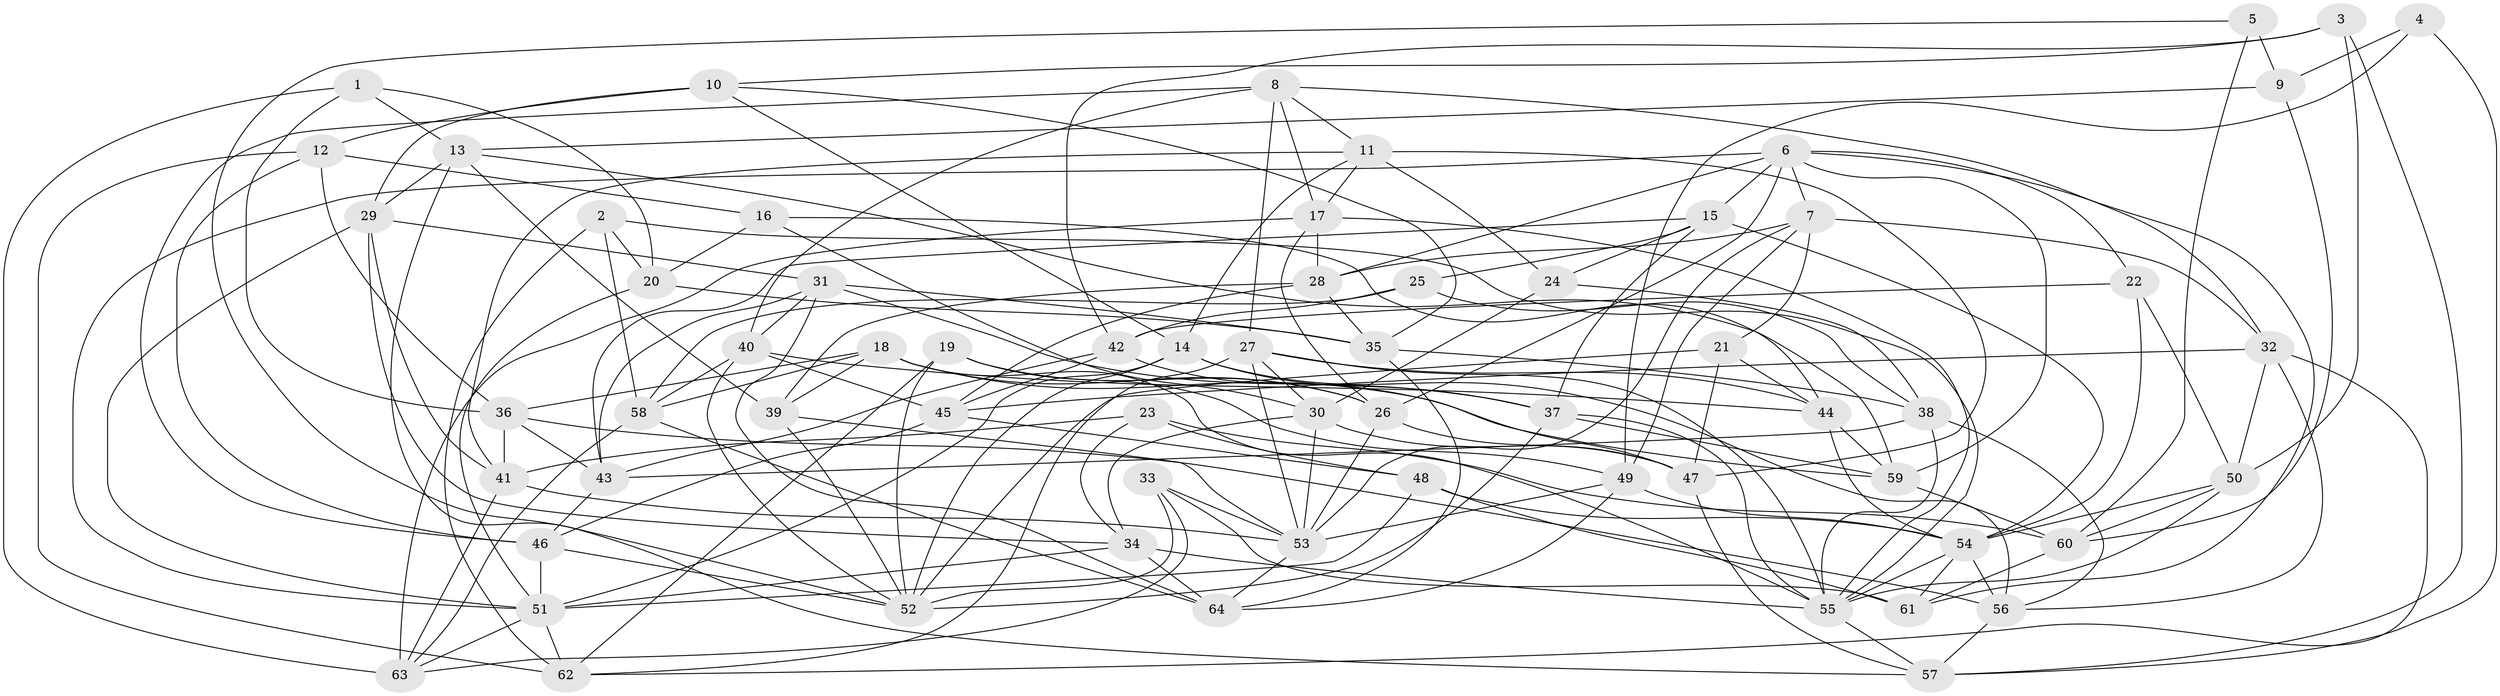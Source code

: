 // original degree distribution, {4: 1.0}
// Generated by graph-tools (version 1.1) at 2025/26/03/09/25 03:26:50]
// undirected, 64 vertices, 183 edges
graph export_dot {
graph [start="1"]
  node [color=gray90,style=filled];
  1;
  2;
  3;
  4;
  5;
  6;
  7;
  8;
  9;
  10;
  11;
  12;
  13;
  14;
  15;
  16;
  17;
  18;
  19;
  20;
  21;
  22;
  23;
  24;
  25;
  26;
  27;
  28;
  29;
  30;
  31;
  32;
  33;
  34;
  35;
  36;
  37;
  38;
  39;
  40;
  41;
  42;
  43;
  44;
  45;
  46;
  47;
  48;
  49;
  50;
  51;
  52;
  53;
  54;
  55;
  56;
  57;
  58;
  59;
  60;
  61;
  62;
  63;
  64;
  1 -- 13 [weight=1.0];
  1 -- 20 [weight=1.0];
  1 -- 36 [weight=1.0];
  1 -- 63 [weight=1.0];
  2 -- 20 [weight=1.0];
  2 -- 55 [weight=1.0];
  2 -- 58 [weight=1.0];
  2 -- 62 [weight=1.0];
  3 -- 10 [weight=1.0];
  3 -- 42 [weight=1.0];
  3 -- 50 [weight=1.0];
  3 -- 57 [weight=1.0];
  4 -- 9 [weight=2.0];
  4 -- 49 [weight=1.0];
  4 -- 57 [weight=1.0];
  5 -- 9 [weight=2.0];
  5 -- 52 [weight=1.0];
  5 -- 60 [weight=1.0];
  6 -- 7 [weight=1.0];
  6 -- 15 [weight=1.0];
  6 -- 22 [weight=1.0];
  6 -- 26 [weight=1.0];
  6 -- 28 [weight=1.0];
  6 -- 51 [weight=1.0];
  6 -- 59 [weight=1.0];
  6 -- 61 [weight=1.0];
  7 -- 21 [weight=1.0];
  7 -- 28 [weight=1.0];
  7 -- 32 [weight=1.0];
  7 -- 49 [weight=1.0];
  7 -- 53 [weight=1.0];
  8 -- 11 [weight=1.0];
  8 -- 17 [weight=1.0];
  8 -- 27 [weight=1.0];
  8 -- 32 [weight=1.0];
  8 -- 40 [weight=1.0];
  8 -- 46 [weight=1.0];
  9 -- 13 [weight=1.0];
  9 -- 60 [weight=1.0];
  10 -- 12 [weight=2.0];
  10 -- 14 [weight=1.0];
  10 -- 29 [weight=1.0];
  10 -- 35 [weight=1.0];
  11 -- 14 [weight=1.0];
  11 -- 17 [weight=1.0];
  11 -- 24 [weight=1.0];
  11 -- 41 [weight=1.0];
  11 -- 47 [weight=1.0];
  12 -- 16 [weight=1.0];
  12 -- 36 [weight=1.0];
  12 -- 46 [weight=1.0];
  12 -- 62 [weight=1.0];
  13 -- 29 [weight=1.0];
  13 -- 39 [weight=1.0];
  13 -- 57 [weight=1.0];
  13 -- 59 [weight=1.0];
  14 -- 37 [weight=1.0];
  14 -- 51 [weight=1.0];
  14 -- 52 [weight=1.0];
  14 -- 56 [weight=1.0];
  15 -- 24 [weight=1.0];
  15 -- 25 [weight=1.0];
  15 -- 37 [weight=1.0];
  15 -- 43 [weight=1.0];
  15 -- 54 [weight=1.0];
  16 -- 20 [weight=1.0];
  16 -- 30 [weight=1.0];
  16 -- 44 [weight=1.0];
  17 -- 26 [weight=1.0];
  17 -- 28 [weight=1.0];
  17 -- 55 [weight=1.0];
  17 -- 63 [weight=1.0];
  18 -- 26 [weight=1.0];
  18 -- 36 [weight=1.0];
  18 -- 39 [weight=1.0];
  18 -- 55 [weight=1.0];
  18 -- 58 [weight=1.0];
  18 -- 59 [weight=1.0];
  19 -- 26 [weight=1.0];
  19 -- 49 [weight=1.0];
  19 -- 52 [weight=1.0];
  19 -- 62 [weight=1.0];
  20 -- 35 [weight=1.0];
  20 -- 51 [weight=2.0];
  21 -- 44 [weight=1.0];
  21 -- 47 [weight=1.0];
  21 -- 52 [weight=1.0];
  22 -- 42 [weight=1.0];
  22 -- 50 [weight=1.0];
  22 -- 54 [weight=1.0];
  23 -- 34 [weight=1.0];
  23 -- 41 [weight=1.0];
  23 -- 48 [weight=1.0];
  23 -- 60 [weight=1.0];
  24 -- 30 [weight=1.0];
  24 -- 38 [weight=1.0];
  25 -- 38 [weight=1.0];
  25 -- 42 [weight=1.0];
  25 -- 58 [weight=1.0];
  26 -- 47 [weight=1.0];
  26 -- 53 [weight=1.0];
  27 -- 30 [weight=1.0];
  27 -- 44 [weight=1.0];
  27 -- 53 [weight=1.0];
  27 -- 55 [weight=1.0];
  27 -- 62 [weight=1.0];
  28 -- 35 [weight=1.0];
  28 -- 39 [weight=1.0];
  28 -- 45 [weight=1.0];
  29 -- 31 [weight=1.0];
  29 -- 34 [weight=1.0];
  29 -- 41 [weight=1.0];
  29 -- 51 [weight=1.0];
  30 -- 34 [weight=1.0];
  30 -- 47 [weight=1.0];
  30 -- 53 [weight=1.0];
  31 -- 35 [weight=1.0];
  31 -- 37 [weight=1.0];
  31 -- 40 [weight=1.0];
  31 -- 43 [weight=1.0];
  31 -- 64 [weight=1.0];
  32 -- 45 [weight=1.0];
  32 -- 50 [weight=1.0];
  32 -- 56 [weight=1.0];
  32 -- 62 [weight=1.0];
  33 -- 52 [weight=1.0];
  33 -- 53 [weight=2.0];
  33 -- 61 [weight=2.0];
  33 -- 63 [weight=1.0];
  34 -- 51 [weight=1.0];
  34 -- 55 [weight=1.0];
  34 -- 64 [weight=1.0];
  35 -- 38 [weight=1.0];
  35 -- 64 [weight=1.0];
  36 -- 41 [weight=1.0];
  36 -- 43 [weight=1.0];
  36 -- 56 [weight=1.0];
  37 -- 52 [weight=1.0];
  37 -- 55 [weight=1.0];
  37 -- 59 [weight=1.0];
  38 -- 43 [weight=1.0];
  38 -- 55 [weight=1.0];
  38 -- 56 [weight=1.0];
  39 -- 52 [weight=2.0];
  39 -- 53 [weight=1.0];
  40 -- 44 [weight=1.0];
  40 -- 45 [weight=1.0];
  40 -- 52 [weight=1.0];
  40 -- 58 [weight=1.0];
  41 -- 53 [weight=1.0];
  41 -- 63 [weight=1.0];
  42 -- 43 [weight=1.0];
  42 -- 45 [weight=1.0];
  42 -- 47 [weight=1.0];
  43 -- 46 [weight=1.0];
  44 -- 54 [weight=1.0];
  44 -- 59 [weight=1.0];
  45 -- 46 [weight=1.0];
  45 -- 48 [weight=1.0];
  46 -- 51 [weight=1.0];
  46 -- 52 [weight=1.0];
  47 -- 57 [weight=1.0];
  48 -- 51 [weight=1.0];
  48 -- 54 [weight=2.0];
  48 -- 61 [weight=1.0];
  49 -- 53 [weight=1.0];
  49 -- 54 [weight=1.0];
  49 -- 64 [weight=1.0];
  50 -- 54 [weight=1.0];
  50 -- 55 [weight=1.0];
  50 -- 60 [weight=1.0];
  51 -- 62 [weight=1.0];
  51 -- 63 [weight=1.0];
  53 -- 64 [weight=1.0];
  54 -- 55 [weight=1.0];
  54 -- 56 [weight=1.0];
  54 -- 61 [weight=1.0];
  55 -- 57 [weight=1.0];
  56 -- 57 [weight=1.0];
  58 -- 63 [weight=1.0];
  58 -- 64 [weight=1.0];
  59 -- 60 [weight=1.0];
  60 -- 61 [weight=1.0];
}
